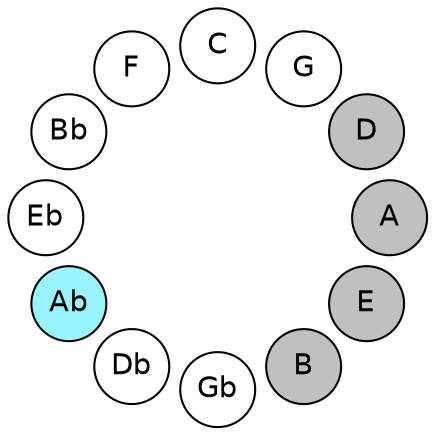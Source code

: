 
graph {

layout = circo;
mindist = .1

node [shape = circle, fontname = Helvetica, margin = 0, style = filled]
edge [style=invis]

subgraph 1 {
	E -- B -- Gb -- Db -- Ab -- Eb -- Bb -- F -- C -- G -- D -- A -- E
}

E [fillcolor = gray];
B [fillcolor = gray];
Gb [fillcolor = white];
Db [fillcolor = white];
Ab [fillcolor = cadetblue1];
Eb [fillcolor = white];
Bb [fillcolor = white];
F [fillcolor = white];
C [fillcolor = white];
G [fillcolor = white];
D [fillcolor = gray];
A [fillcolor = gray];
}

